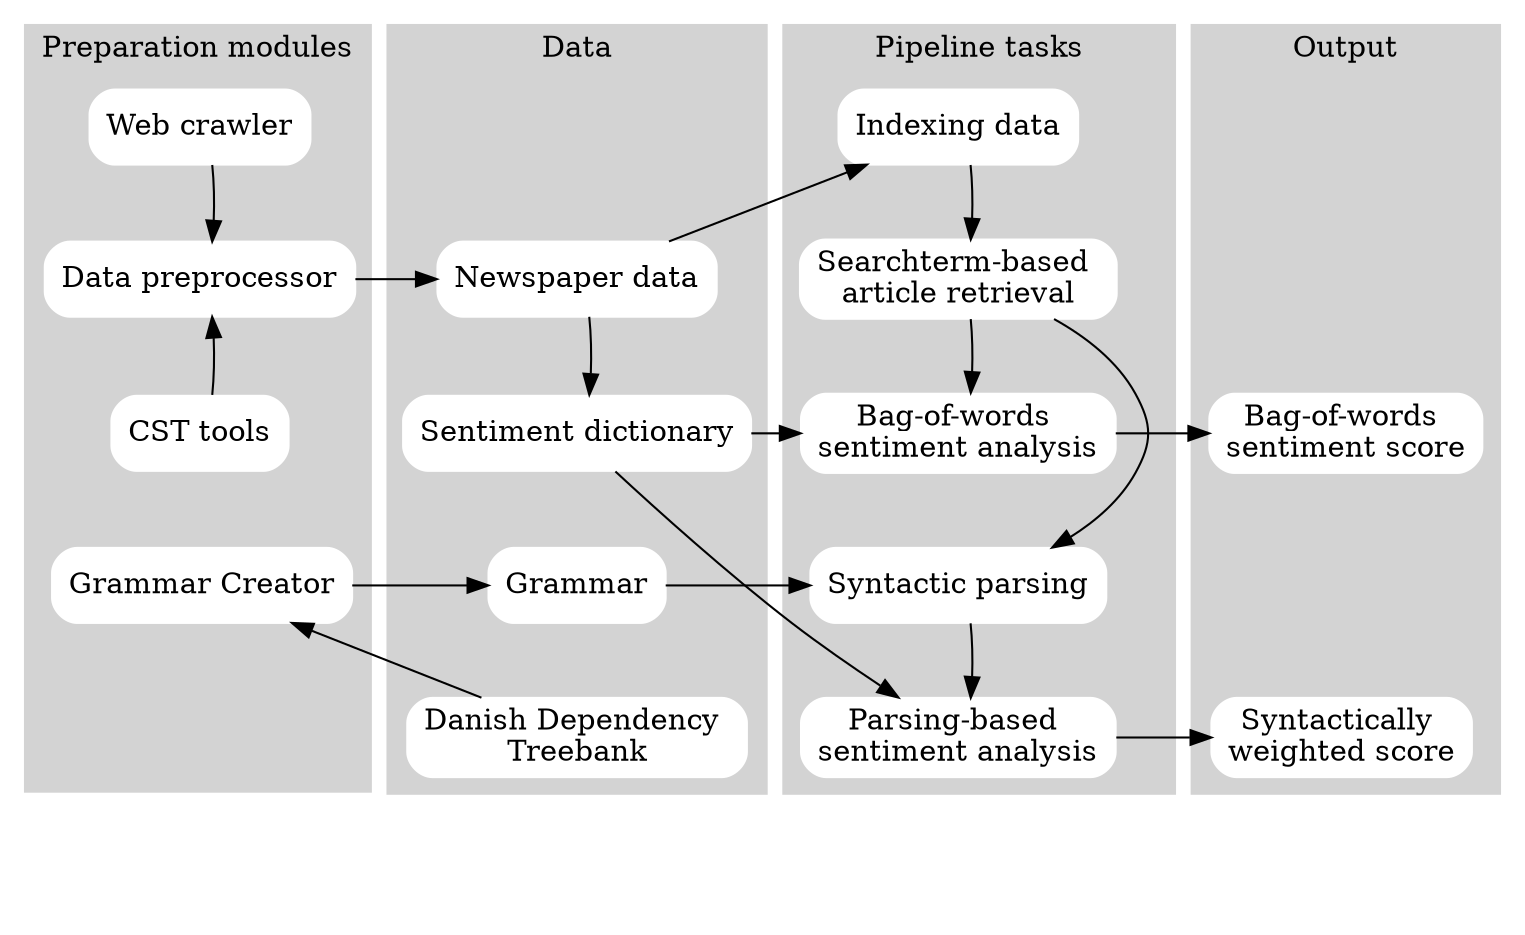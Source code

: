 digraph test_tree {
rankdir=TB;

subgraph cluster_0 {
style=filled;
color=lightgrey;
label = "Preparation modules";
node [shape=box, style="rounded, filled",color=white];
edge [style=invis]
"Web crawler" -> "Data preprocessor" -> "CST tools" -> "Grammar Creator" -> b -> e1
b [style=invis]
e1 [style=invis]
}

subgraph cluster_1 {
style=filled;
color=lightgrey;
label = "Data";
node [shape=box, style="rounded, filled",color=white];
edge [style=invis]
c -> "Newspaper data" -> "Sentiment dictionary"-> "Grammar" -> "Danish Dependency \nTreebank"  -> e2
c [style=invis]
e2 [style=invis]
}

subgraph cluster_2 {
style=filled;
color=lightgrey;
label = "Pipeline tasks";
node [shape=box, style="rounded, filled",color=white];
edge [style=invis]
"Indexing data" -> "Searchterm-based \narticle retrieval" -> "Bag-of-words \nsentiment analysis" -> "Syntactic parsing" -> "Parsing-based \nsentiment analysis" -> e3
e3 [style=invis]
}


subgraph cluster_3 {
style=filled;
color=lightgrey;
label = "Output";
node [shape=box, style="rounded, filled",color=white];
edge [style=invis]
d -> e -> "Bag-of-words \nsentiment score" -> f -> "Syntactically \nweighted score" -> e4
d [style=invis]
e [style=invis]
f [style=invis]
e4 [style=invis]
}

{
rankdir=LR;
rank=same;
edge [style=invis]
e1 -> e2 -> e3 -> e4
}

{
edge [constraint=false]
"Web crawler" -> "Data preprocessor"
"CST tools" -> "Data preprocessor"
"Sentiment dictionary" -> "Bag-of-words \nsentiment analysis"
"Sentiment dictionary" -> "Parsing-based \nsentiment analysis"
"Data preprocessor" -> "Newspaper data" 
"Newspaper data" -> "Sentiment dictionary"
"Newspaper data" -> "Indexing data"
"Indexing data" -> "Searchterm-based \narticle retrieval"
"Searchterm-based \narticle retrieval" -> "Bag-of-words \nsentiment analysis"
"Bag-of-words \nsentiment analysis" -> "Bag-of-words \nsentiment score"
"Searchterm-based \narticle retrieval" -> "Syntactic parsing"
"Syntactic parsing" -> "Parsing-based \nsentiment analysis"
"Parsing-based \nsentiment analysis" -> "Syntactically \nweighted score"
"Danish Dependency \nTreebank" -> "Grammar Creator"
"Grammar Creator" -> "Grammar"
"Grammar" -> "Syntactic parsing"
}


}

